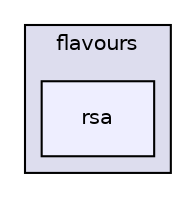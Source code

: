 digraph "auth/flavours/rsa" {
  compound=true
  node [ fontsize="10", fontname="Helvetica"];
  edge [ labelfontsize="10", labelfontname="Helvetica"];
  subgraph clusterdir_de5b33f5c290337181d9fd995af16f41 {
    graph [ bgcolor="#ddddee", pencolor="black", label="flavours" fontname="Helvetica", fontsize="10", URL="dir_de5b33f5c290337181d9fd995af16f41.html"]
  dir_f43ea5e91aa639f4971368dace82e175 [shape=box, label="rsa", style="filled", fillcolor="#eeeeff", pencolor="black", URL="dir_f43ea5e91aa639f4971368dace82e175.html"];
  }
}

